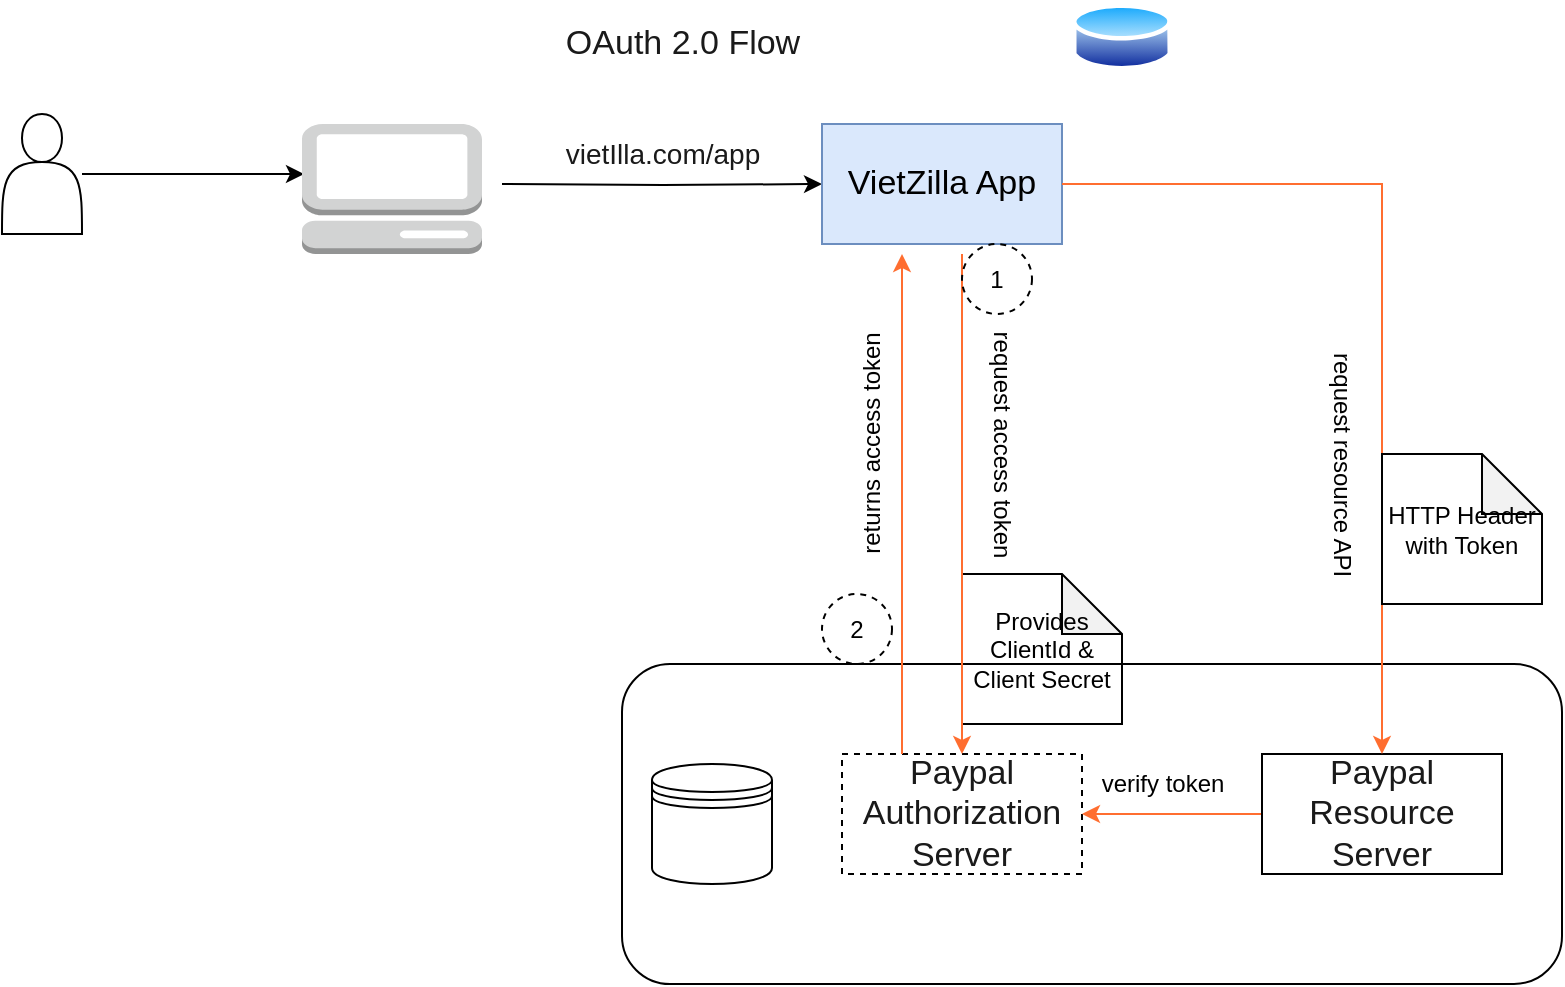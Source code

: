 <mxfile version="20.2.2" type="github">
  <diagram id="HsSSpAIMPU6miMTCkn_X" name="Page-1">
    <mxGraphModel dx="1388" dy="808" grid="1" gridSize="10" guides="1" tooltips="1" connect="1" arrows="1" fold="1" page="1" pageScale="1" pageWidth="850" pageHeight="1100" math="0" shadow="0">
      <root>
        <mxCell id="0" />
        <mxCell id="1" parent="0" />
        <mxCell id="iGsSyt_LQ1O5PGhA33Kj-2" value="&lt;font color=&quot;#1a1a1a&quot; style=&quot;font-size: 17px;&quot;&gt;OAuth 2.0 Flow&lt;/font&gt;" style="text;html=1;align=center;verticalAlign=middle;resizable=0;points=[];autosize=1;strokeColor=none;fillColor=none;" parent="1" vertex="1">
          <mxGeometry x="340" y="80" width="140" height="30" as="geometry" />
        </mxCell>
        <mxCell id="iGsSyt_LQ1O5PGhA33Kj-4" value="Paypal Authorization&lt;br&gt;Server" style="whiteSpace=wrap;html=1;fontSize=17;fontColor=#1A1A1A;dashed=1;" parent="1" vertex="1">
          <mxGeometry x="490" y="450" width="120" height="60" as="geometry" />
        </mxCell>
        <mxCell id="iGsSyt_LQ1O5PGhA33Kj-10" style="edgeStyle=orthogonalEdgeStyle;rounded=0;orthogonalLoop=1;jettySize=auto;html=1;fontSize=17;fontColor=#1A1A1A;" parent="1" source="iGsSyt_LQ1O5PGhA33Kj-6" edge="1">
          <mxGeometry relative="1" as="geometry">
            <mxPoint x="221" y="160" as="targetPoint" />
            <Array as="points">
              <mxPoint x="200" y="160" />
              <mxPoint x="200" y="160" />
            </Array>
          </mxGeometry>
        </mxCell>
        <mxCell id="iGsSyt_LQ1O5PGhA33Kj-6" value="" style="shape=actor;whiteSpace=wrap;html=1;fontSize=17;fontColor=#1A1A1A;" parent="1" vertex="1">
          <mxGeometry x="70" y="130" width="40" height="60" as="geometry" />
        </mxCell>
        <mxCell id="iGsSyt_LQ1O5PGhA33Kj-23" style="edgeStyle=orthogonalEdgeStyle;rounded=0;orthogonalLoop=1;jettySize=auto;html=1;fontSize=14;fontColor=#1A1A1A;" parent="1" target="iGsSyt_LQ1O5PGhA33Kj-22" edge="1">
          <mxGeometry relative="1" as="geometry">
            <mxPoint x="320" y="165" as="sourcePoint" />
          </mxGeometry>
        </mxCell>
        <mxCell id="iGsSyt_LQ1O5PGhA33Kj-22" value="VietZilla App" style="rounded=0;whiteSpace=wrap;html=1;fontSize=17;fillColor=#dae8fc;strokeColor=#6c8ebf;" parent="1" vertex="1">
          <mxGeometry x="480" y="135" width="120" height="60" as="geometry" />
        </mxCell>
        <mxCell id="iGsSyt_LQ1O5PGhA33Kj-25" value="&lt;span style=&quot;&quot;&gt;vietIlla.com/app&lt;/span&gt;" style="text;html=1;align=center;verticalAlign=middle;resizable=0;points=[];autosize=1;strokeColor=none;fillColor=none;fontSize=14;fontColor=#1A1A1A;" parent="1" vertex="1">
          <mxGeometry x="340" y="135" width="120" height="30" as="geometry" />
        </mxCell>
        <mxCell id="iGsSyt_LQ1O5PGhA33Kj-29" value="" style="rounded=1;whiteSpace=wrap;html=1;fontSize=14;fontColor=#1A1A1A;fillColor=none;gradientColor=#ffffff;glass=0;" parent="1" vertex="1">
          <mxGeometry x="380" y="405" width="470" height="160" as="geometry" />
        </mxCell>
        <mxCell id="vmqhQKorAQydmtORhxEq-2" value="" style="aspect=fixed;perimeter=ellipsePerimeter;html=1;align=center;shadow=0;dashed=0;spacingTop=3;image;image=img/lib/active_directory/database.svg;rounded=1;glass=0;fillColor=none;" vertex="1" parent="1">
          <mxGeometry x="605" y="73" width="50" height="37" as="geometry" />
        </mxCell>
        <mxCell id="vmqhQKorAQydmtORhxEq-3" value="" style="shape=datastore;whiteSpace=wrap;html=1;rounded=1;glass=0;fillColor=none;" vertex="1" parent="1">
          <mxGeometry x="395" y="455" width="60" height="60" as="geometry" />
        </mxCell>
        <mxCell id="vmqhQKorAQydmtORhxEq-5" value="" style="outlineConnect=0;dashed=0;verticalLabelPosition=bottom;verticalAlign=top;align=center;html=1;shape=mxgraph.aws3.management_console;fillColor=#D2D3D3;gradientColor=none;rounded=1;glass=0;" vertex="1" parent="1">
          <mxGeometry x="220" y="135" width="90" height="65" as="geometry" />
        </mxCell>
        <mxCell id="vmqhQKorAQydmtORhxEq-16" value="Provides ClientId &amp;amp;&lt;br&gt;Client Secret" style="shape=note;whiteSpace=wrap;html=1;backgroundOutline=1;darkOpacity=0.05;rounded=1;glass=0;fillColor=none;size=30;" vertex="1" parent="1">
          <mxGeometry x="550" y="360" width="80" height="75" as="geometry" />
        </mxCell>
        <mxCell id="vmqhQKorAQydmtORhxEq-33" style="edgeStyle=orthogonalEdgeStyle;rounded=0;orthogonalLoop=1;jettySize=auto;html=1;entryX=1;entryY=0.5;entryDx=0;entryDy=0;strokeColor=#FF6E30;" edge="1" parent="1" source="vmqhQKorAQydmtORhxEq-17" target="iGsSyt_LQ1O5PGhA33Kj-4">
          <mxGeometry relative="1" as="geometry" />
        </mxCell>
        <mxCell id="vmqhQKorAQydmtORhxEq-17" value="Paypal Resource&lt;br&gt;Server" style="whiteSpace=wrap;html=1;fontSize=17;fontColor=#1A1A1A;" vertex="1" parent="1">
          <mxGeometry x="700" y="450" width="120" height="60" as="geometry" />
        </mxCell>
        <mxCell id="vmqhQKorAQydmtORhxEq-21" value="" style="endArrow=classic;html=1;rounded=0;strokeColor=#FF6E30;entryX=0.5;entryY=0;entryDx=0;entryDy=0;" edge="1" parent="1" target="iGsSyt_LQ1O5PGhA33Kj-4">
          <mxGeometry width="50" height="50" relative="1" as="geometry">
            <mxPoint x="550" y="200" as="sourcePoint" />
            <mxPoint x="400" y="350" as="targetPoint" />
          </mxGeometry>
        </mxCell>
        <mxCell id="vmqhQKorAQydmtORhxEq-22" value="request access token&lt;br&gt;" style="text;html=1;align=center;verticalAlign=middle;resizable=0;points=[];autosize=1;strokeColor=none;fillColor=none;rotation=90;" vertex="1" parent="1">
          <mxGeometry x="500" y="280" width="140" height="30" as="geometry" />
        </mxCell>
        <mxCell id="vmqhQKorAQydmtORhxEq-24" value="" style="endArrow=classic;html=1;rounded=0;strokeColor=#FF6E30;" edge="1" parent="1">
          <mxGeometry width="50" height="50" relative="1" as="geometry">
            <mxPoint x="520" y="450" as="sourcePoint" />
            <mxPoint x="520" y="200" as="targetPoint" />
            <Array as="points">
              <mxPoint x="520" y="450" />
            </Array>
          </mxGeometry>
        </mxCell>
        <mxCell id="vmqhQKorAQydmtORhxEq-25" value="returns access token&lt;br&gt;" style="text;html=1;align=center;verticalAlign=middle;resizable=0;points=[];autosize=1;strokeColor=none;fillColor=none;rotation=-90;" vertex="1" parent="1">
          <mxGeometry x="440" y="280" width="130" height="30" as="geometry" />
        </mxCell>
        <mxCell id="vmqhQKorAQydmtORhxEq-26" value="" style="endArrow=classic;html=1;rounded=0;strokeColor=#FF6E30;exitX=1;exitY=0.5;exitDx=0;exitDy=0;entryX=0.5;entryY=0;entryDx=0;entryDy=0;" edge="1" parent="1" source="iGsSyt_LQ1O5PGhA33Kj-22" target="vmqhQKorAQydmtORhxEq-17">
          <mxGeometry width="50" height="50" relative="1" as="geometry">
            <mxPoint x="760" y="440" as="sourcePoint" />
            <mxPoint x="740" y="165" as="targetPoint" />
            <Array as="points">
              <mxPoint x="760" y="165" />
            </Array>
          </mxGeometry>
        </mxCell>
        <mxCell id="vmqhQKorAQydmtORhxEq-27" value="HTTP Header&lt;br&gt;with Token" style="shape=note;whiteSpace=wrap;html=1;backgroundOutline=1;darkOpacity=0.05;rounded=1;glass=0;fillColor=none;size=30;" vertex="1" parent="1">
          <mxGeometry x="760" y="300" width="80" height="75" as="geometry" />
        </mxCell>
        <mxCell id="vmqhQKorAQydmtORhxEq-28" value="request resource API&lt;br&gt;" style="text;html=1;align=center;verticalAlign=middle;resizable=0;points=[];autosize=1;strokeColor=none;fillColor=none;rotation=90;" vertex="1" parent="1">
          <mxGeometry x="670" y="290" width="140" height="30" as="geometry" />
        </mxCell>
        <mxCell id="vmqhQKorAQydmtORhxEq-31" value="1" style="ellipse;whiteSpace=wrap;html=1;aspect=fixed;rounded=1;glass=0;dashed=1;fillColor=none;" vertex="1" parent="1">
          <mxGeometry x="550" y="195" width="35" height="35" as="geometry" />
        </mxCell>
        <mxCell id="vmqhQKorAQydmtORhxEq-32" value="2" style="ellipse;whiteSpace=wrap;html=1;aspect=fixed;rounded=1;glass=0;dashed=1;fillColor=none;" vertex="1" parent="1">
          <mxGeometry x="480" y="370" width="35" height="35" as="geometry" />
        </mxCell>
        <mxCell id="vmqhQKorAQydmtORhxEq-34" value="verify token" style="text;html=1;align=center;verticalAlign=middle;resizable=0;points=[];autosize=1;strokeColor=none;fillColor=none;" vertex="1" parent="1">
          <mxGeometry x="610" y="450" width="80" height="30" as="geometry" />
        </mxCell>
      </root>
    </mxGraphModel>
  </diagram>
</mxfile>

